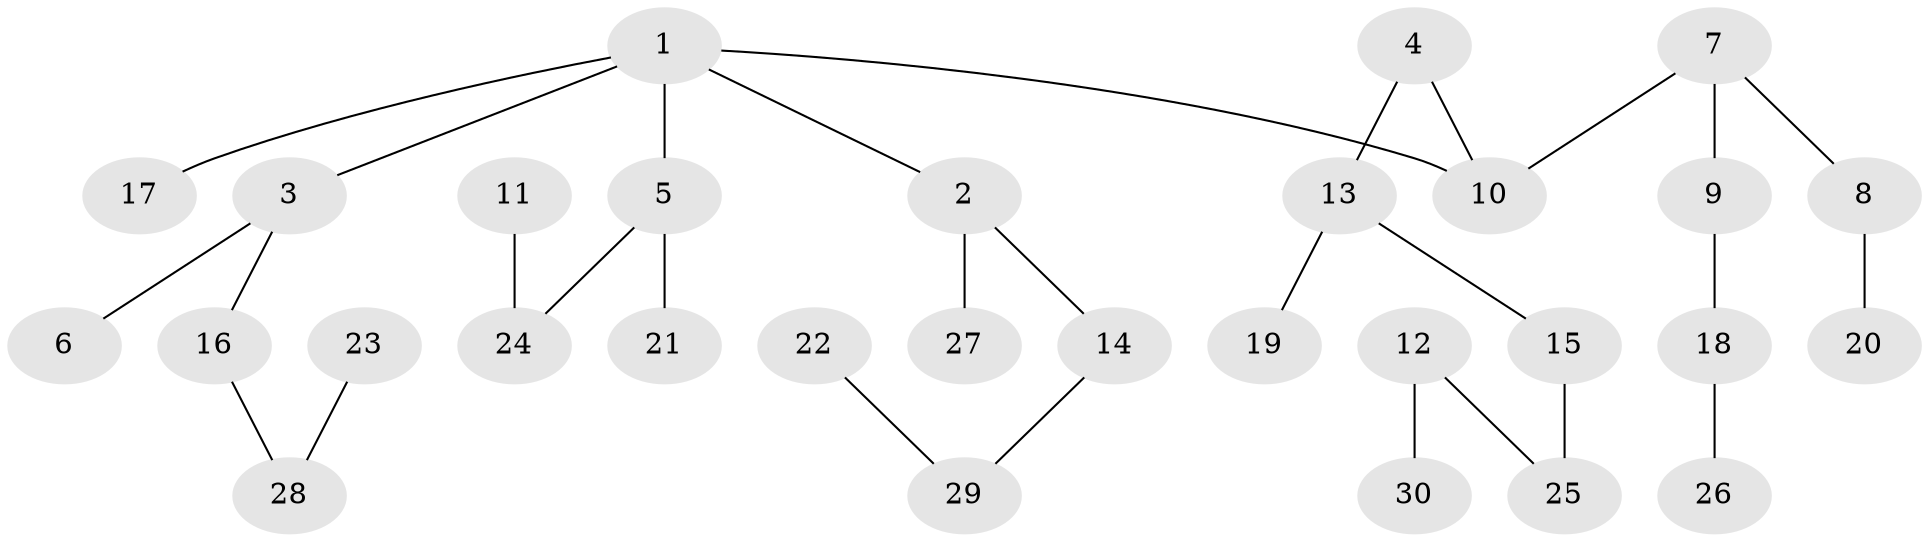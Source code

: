 // original degree distribution, {4: 0.11666666666666667, 3: 0.2, 5: 0.016666666666666666, 2: 0.15, 1: 0.5166666666666667}
// Generated by graph-tools (version 1.1) at 2025/02/03/09/25 03:02:28]
// undirected, 30 vertices, 29 edges
graph export_dot {
graph [start="1"]
  node [color=gray90,style=filled];
  1;
  2;
  3;
  4;
  5;
  6;
  7;
  8;
  9;
  10;
  11;
  12;
  13;
  14;
  15;
  16;
  17;
  18;
  19;
  20;
  21;
  22;
  23;
  24;
  25;
  26;
  27;
  28;
  29;
  30;
  1 -- 2 [weight=1.0];
  1 -- 3 [weight=1.0];
  1 -- 5 [weight=1.0];
  1 -- 10 [weight=1.0];
  1 -- 17 [weight=1.0];
  2 -- 14 [weight=1.0];
  2 -- 27 [weight=1.0];
  3 -- 6 [weight=1.0];
  3 -- 16 [weight=1.0];
  4 -- 10 [weight=1.0];
  4 -- 13 [weight=1.0];
  5 -- 21 [weight=1.0];
  5 -- 24 [weight=1.0];
  7 -- 8 [weight=1.0];
  7 -- 9 [weight=1.0];
  7 -- 10 [weight=1.0];
  8 -- 20 [weight=1.0];
  9 -- 18 [weight=1.0];
  11 -- 24 [weight=1.0];
  12 -- 25 [weight=1.0];
  12 -- 30 [weight=1.0];
  13 -- 15 [weight=1.0];
  13 -- 19 [weight=1.0];
  14 -- 29 [weight=1.0];
  15 -- 25 [weight=1.0];
  16 -- 28 [weight=1.0];
  18 -- 26 [weight=1.0];
  22 -- 29 [weight=1.0];
  23 -- 28 [weight=1.0];
}
